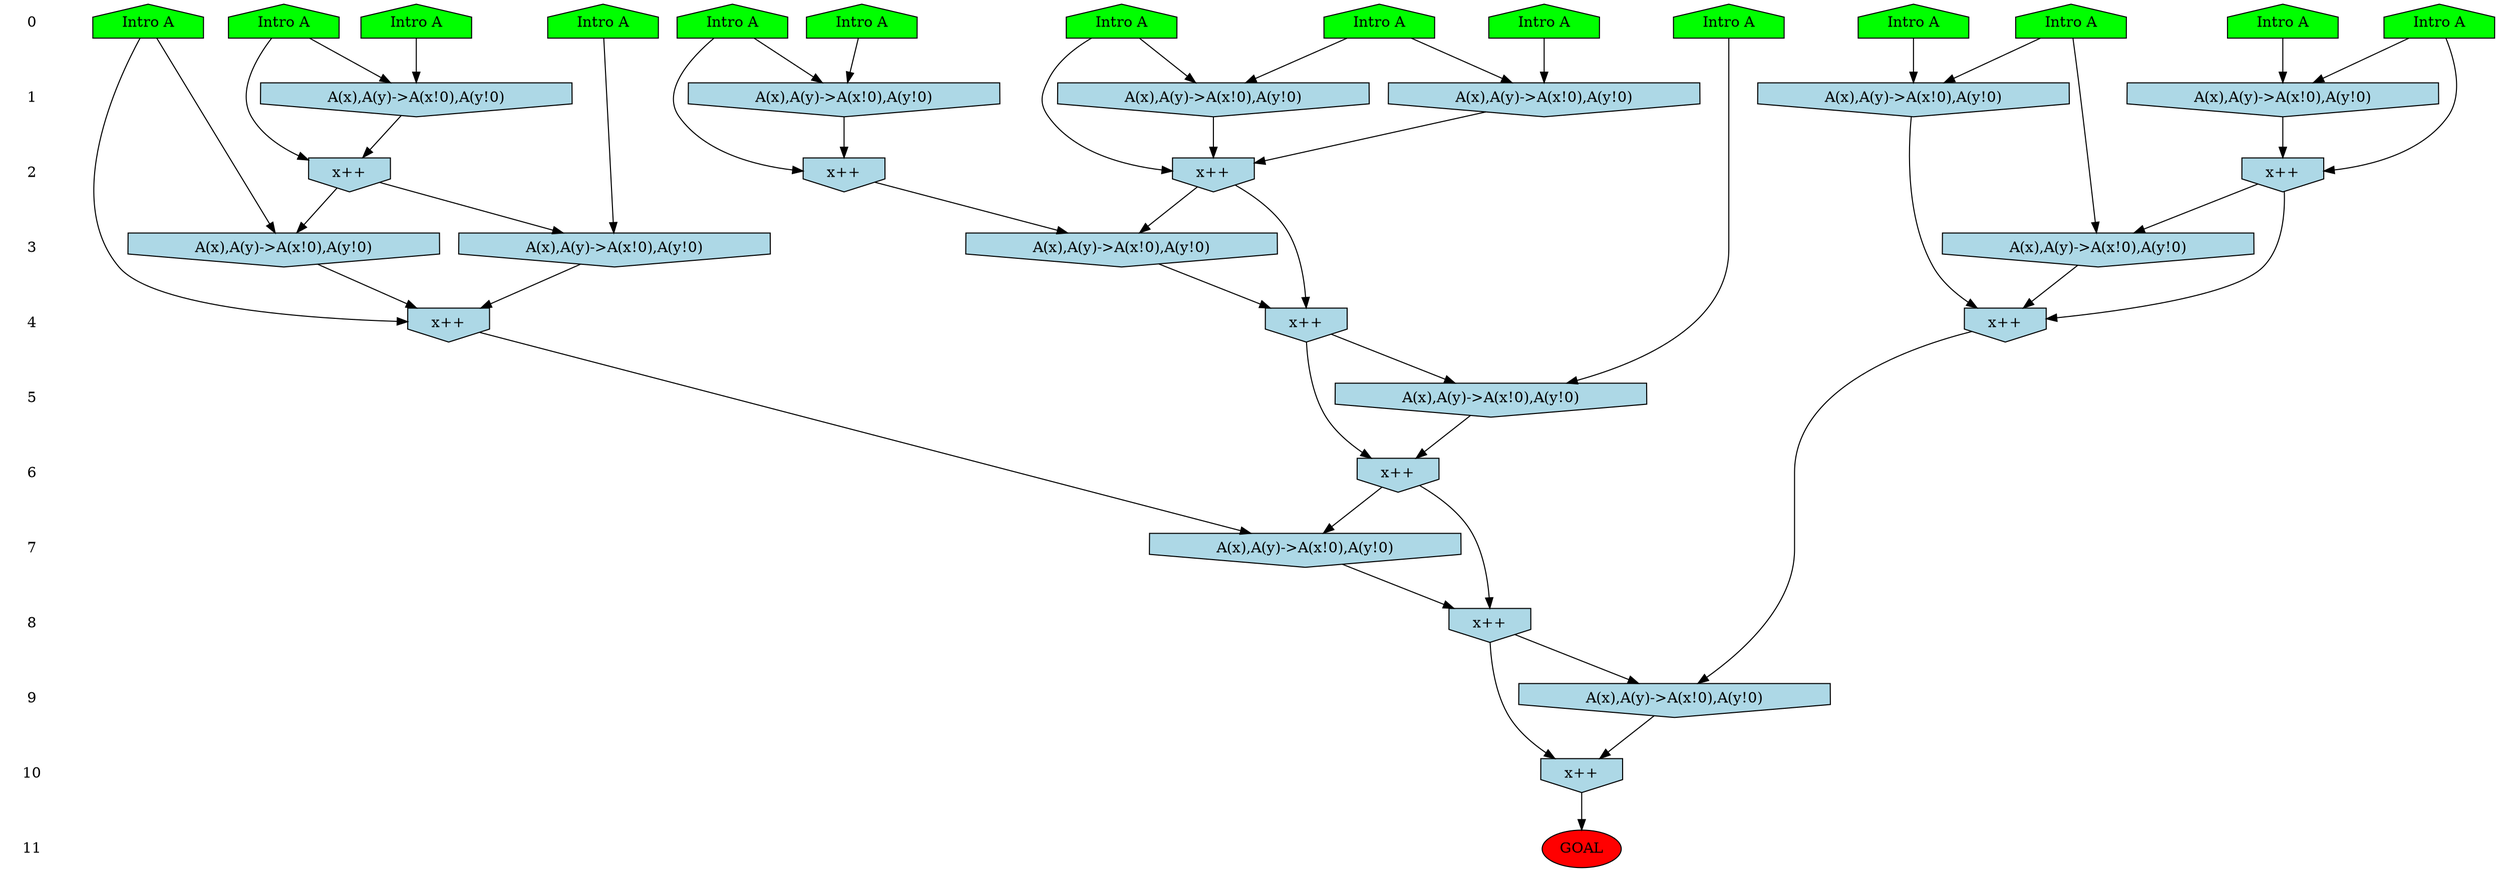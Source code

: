 /* Compression of 1 causal flows obtained in average at 2.611233E+00 t.u */
/* Compressed causal flows were: [800] */
digraph G{
 ranksep=.5 ; 
{ rank = same ; "0" [shape=plaintext] ; node_1 [label ="Intro A", shape=house, style=filled, fillcolor=green] ;
node_2 [label ="Intro A", shape=house, style=filled, fillcolor=green] ;
node_3 [label ="Intro A", shape=house, style=filled, fillcolor=green] ;
node_4 [label ="Intro A", shape=house, style=filled, fillcolor=green] ;
node_5 [label ="Intro A", shape=house, style=filled, fillcolor=green] ;
node_6 [label ="Intro A", shape=house, style=filled, fillcolor=green] ;
node_7 [label ="Intro A", shape=house, style=filled, fillcolor=green] ;
node_8 [label ="Intro A", shape=house, style=filled, fillcolor=green] ;
node_9 [label ="Intro A", shape=house, style=filled, fillcolor=green] ;
node_10 [label ="Intro A", shape=house, style=filled, fillcolor=green] ;
node_11 [label ="Intro A", shape=house, style=filled, fillcolor=green] ;
node_12 [label ="Intro A", shape=house, style=filled, fillcolor=green] ;
node_13 [label ="Intro A", shape=house, style=filled, fillcolor=green] ;
node_14 [label ="Intro A", shape=house, style=filled, fillcolor=green] ;
}
{ rank = same ; "1" [shape=plaintext] ; node_15 [label="A(x),A(y)->A(x!0),A(y!0)", shape=invhouse, style=filled, fillcolor = lightblue] ;
node_16 [label="A(x),A(y)->A(x!0),A(y!0)", shape=invhouse, style=filled, fillcolor = lightblue] ;
node_17 [label="A(x),A(y)->A(x!0),A(y!0)", shape=invhouse, style=filled, fillcolor = lightblue] ;
node_19 [label="A(x),A(y)->A(x!0),A(y!0)", shape=invhouse, style=filled, fillcolor = lightblue] ;
node_20 [label="A(x),A(y)->A(x!0),A(y!0)", shape=invhouse, style=filled, fillcolor = lightblue] ;
node_26 [label="A(x),A(y)->A(x!0),A(y!0)", shape=invhouse, style=filled, fillcolor = lightblue] ;
}
{ rank = same ; "2" [shape=plaintext] ; node_18 [label="x++", shape=invhouse, style=filled, fillcolor = lightblue] ;
node_21 [label="x++", shape=invhouse, style=filled, fillcolor = lightblue] ;
node_22 [label="x++", shape=invhouse, style=filled, fillcolor = lightblue] ;
node_23 [label="x++", shape=invhouse, style=filled, fillcolor = lightblue] ;
}
{ rank = same ; "3" [shape=plaintext] ; node_24 [label="A(x),A(y)->A(x!0),A(y!0)", shape=invhouse, style=filled, fillcolor = lightblue] ;
node_25 [label="A(x),A(y)->A(x!0),A(y!0)", shape=invhouse, style=filled, fillcolor = lightblue] ;
node_27 [label="A(x),A(y)->A(x!0),A(y!0)", shape=invhouse, style=filled, fillcolor = lightblue] ;
node_31 [label="A(x),A(y)->A(x!0),A(y!0)", shape=invhouse, style=filled, fillcolor = lightblue] ;
}
{ rank = same ; "4" [shape=plaintext] ; node_28 [label="x++", shape=invhouse, style=filled, fillcolor = lightblue] ;
node_29 [label="x++", shape=invhouse, style=filled, fillcolor = lightblue] ;
node_33 [label="x++", shape=invhouse, style=filled, fillcolor = lightblue] ;
}
{ rank = same ; "5" [shape=plaintext] ; node_30 [label="A(x),A(y)->A(x!0),A(y!0)", shape=invhouse, style=filled, fillcolor = lightblue] ;
}
{ rank = same ; "6" [shape=plaintext] ; node_32 [label="x++", shape=invhouse, style=filled, fillcolor = lightblue] ;
}
{ rank = same ; "7" [shape=plaintext] ; node_34 [label="A(x),A(y)->A(x!0),A(y!0)", shape=invhouse, style=filled, fillcolor = lightblue] ;
}
{ rank = same ; "8" [shape=plaintext] ; node_35 [label="x++", shape=invhouse, style=filled, fillcolor = lightblue] ;
}
{ rank = same ; "9" [shape=plaintext] ; node_36 [label="A(x),A(y)->A(x!0),A(y!0)", shape=invhouse, style=filled, fillcolor = lightblue] ;
}
{ rank = same ; "10" [shape=plaintext] ; node_37 [label="x++", shape=invhouse, style=filled, fillcolor = lightblue] ;
}
{ rank = same ; "11" [shape=plaintext] ; node_38 [label ="GOAL", style=filled, fillcolor=red] ;
}
"0" -> "1" [style="invis"]; 
"1" -> "2" [style="invis"]; 
"2" -> "3" [style="invis"]; 
"3" -> "4" [style="invis"]; 
"4" -> "5" [style="invis"]; 
"5" -> "6" [style="invis"]; 
"6" -> "7" [style="invis"]; 
"7" -> "8" [style="invis"]; 
"8" -> "9" [style="invis"]; 
"9" -> "10" [style="invis"]; 
"10" -> "11" [style="invis"]; 
node_2 -> node_15
node_6 -> node_15
node_6 -> node_16
node_11 -> node_16
node_5 -> node_17
node_8 -> node_17
node_2 -> node_18
node_15 -> node_18
node_16 -> node_18
node_7 -> node_19
node_13 -> node_19
node_4 -> node_20
node_12 -> node_20
node_5 -> node_21
node_17 -> node_21
node_12 -> node_22
node_20 -> node_22
node_7 -> node_23
node_19 -> node_23
node_3 -> node_24
node_22 -> node_24
node_14 -> node_25
node_21 -> node_25
node_3 -> node_26
node_10 -> node_26
node_18 -> node_27
node_23 -> node_27
node_18 -> node_28
node_27 -> node_28
node_22 -> node_29
node_24 -> node_29
node_26 -> node_29
node_9 -> node_30
node_28 -> node_30
node_1 -> node_31
node_21 -> node_31
node_28 -> node_32
node_30 -> node_32
node_14 -> node_33
node_25 -> node_33
node_31 -> node_33
node_32 -> node_34
node_33 -> node_34
node_32 -> node_35
node_34 -> node_35
node_29 -> node_36
node_35 -> node_36
node_35 -> node_37
node_36 -> node_37
node_37 -> node_38
}
/*
 Dot generation time: 0.000000
*/
